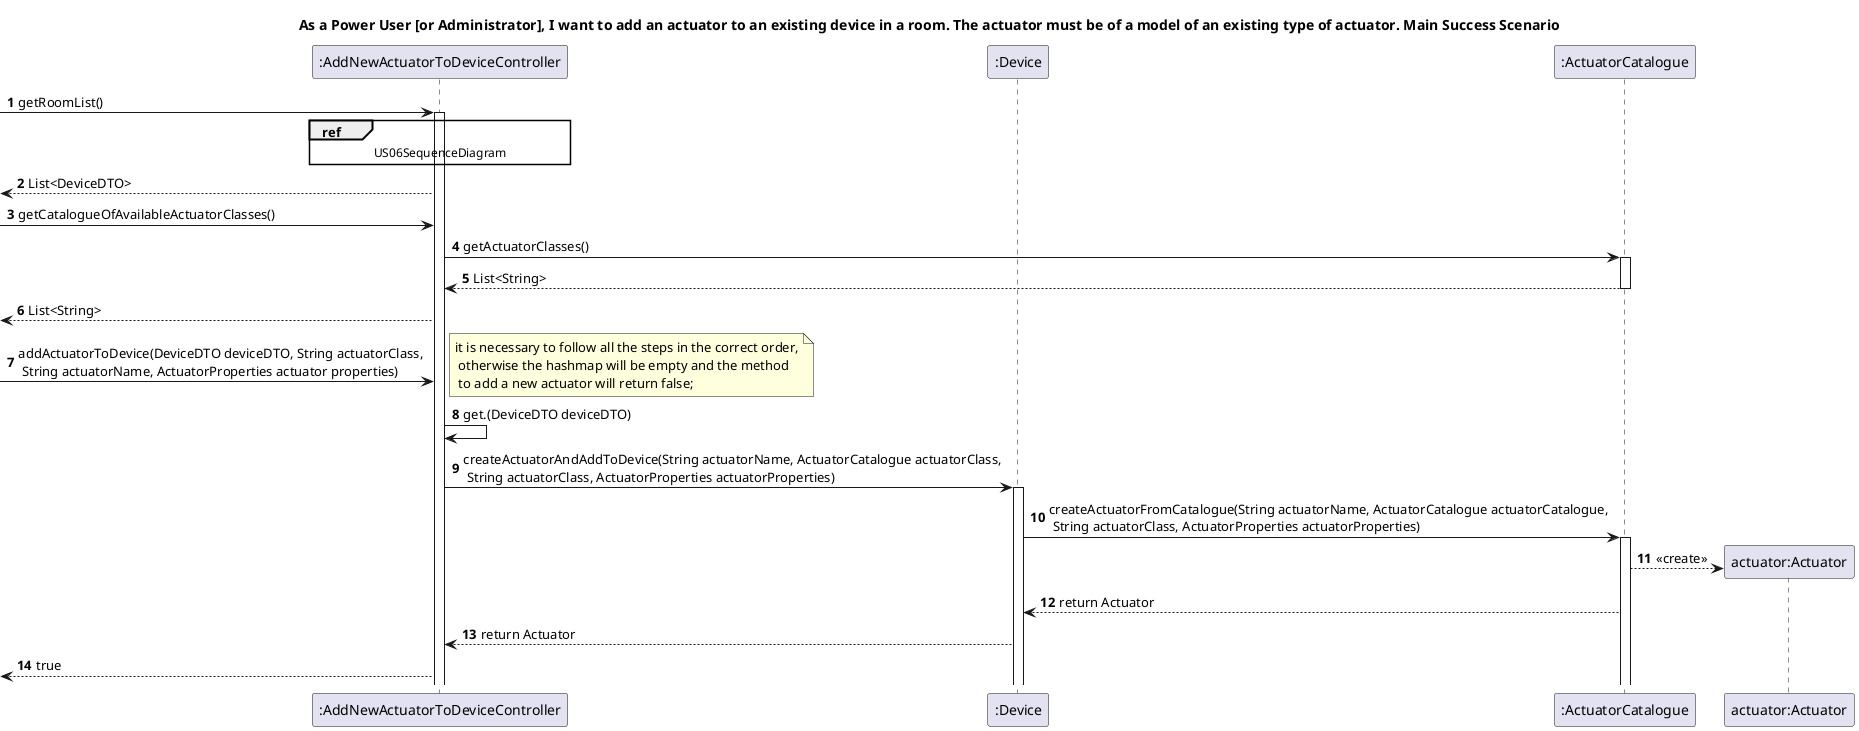 @startuml
'https://plantuml.com/sequence-diagram

autonumber

title "As a Power User [or Administrator], I want to add an actuator to an existing device in a room. The actuator must be of a model of an existing type of actuator. Main Success Scenario"
participant ":AddNewActuatorToDeviceController" as US12Controller
participant ":Device" as Device
participant ":ActuatorCatalogue" as Catalogue
participant "actuator:Actuator" as Actuator



-> US12Controller: getRoomList()
activate US12Controller
ref over US12Controller
US06SequenceDiagram
end ref

<-- US12Controller: List<DeviceDTO>

-> US12Controller: getCatalogueOfAvailableActuatorClasses()
US12Controller -> Catalogue: getActuatorClasses()
activate Catalogue
Catalogue --> US12Controller: List<String>
deactivate Catalogue
<-- US12Controller: List<String>


-> US12Controller: addActuatorToDevice(DeviceDTO deviceDTO, String actuatorClass,\n String actuatorName, ActuatorProperties actuator properties)
note right
 it is necessary to follow all the steps in the correct order,
  otherwise the hashmap will be empty and the method
  to add a new actuator will return false;
end note
US12Controller -> US12Controller: get.(DeviceDTO deviceDTO)
US12Controller -> Device: createActuatorAndAddToDevice(String actuatorName, ActuatorCatalogue actuatorClass,\n String actuatorClass, ActuatorProperties actuatorProperties)
activate Device
Device -> Catalogue: createActuatorFromCatalogue(String actuatorName, ActuatorCatalogue actuatorCatalogue,\n String actuatorClass, ActuatorProperties actuatorProperties)
activate Catalogue
Catalogue --> Actuator**: <<create>>
Catalogue --> Device: return Actuator
Device --> US12Controller: return Actuator
<-- US12Controller: true

@enduml